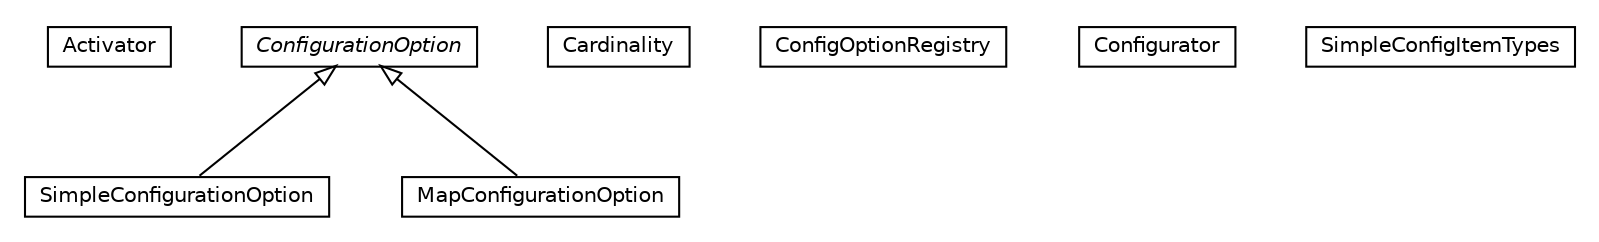 #!/usr/local/bin/dot
#
# Class diagram 
# Generated by UMLGraph version R5_6-24-gf6e263 (http://www.umlgraph.org/)
#

digraph G {
	edge [fontname="Helvetica",fontsize=10,labelfontname="Helvetica",labelfontsize=10];
	node [fontname="Helvetica",fontsize=10,shape=plaintext];
	nodesep=0.25;
	ranksep=0.5;
	// org.universAAL.ucc.configuration.model.Activator
	c1412532 [label=<<table title="org.universAAL.ucc.configuration.model.Activator" border="0" cellborder="1" cellspacing="0" cellpadding="2" port="p" href="./Activator.html">
		<tr><td><table border="0" cellspacing="0" cellpadding="1">
<tr><td align="center" balign="center"> Activator </td></tr>
		</table></td></tr>
		</table>>, URL="./Activator.html", fontname="Helvetica", fontcolor="black", fontsize=10.0];
	// org.universAAL.ucc.configuration.model.SimpleConfigurationOption
	c1412533 [label=<<table title="org.universAAL.ucc.configuration.model.SimpleConfigurationOption" border="0" cellborder="1" cellspacing="0" cellpadding="2" port="p" href="./SimpleConfigurationOption.html">
		<tr><td><table border="0" cellspacing="0" cellpadding="1">
<tr><td align="center" balign="center"> SimpleConfigurationOption </td></tr>
		</table></td></tr>
		</table>>, URL="./SimpleConfigurationOption.html", fontname="Helvetica", fontcolor="black", fontsize=10.0];
	// org.universAAL.ucc.configuration.model.Cardinality
	c1412534 [label=<<table title="org.universAAL.ucc.configuration.model.Cardinality" border="0" cellborder="1" cellspacing="0" cellpadding="2" port="p" href="./Cardinality.html">
		<tr><td><table border="0" cellspacing="0" cellpadding="1">
<tr><td align="center" balign="center"> Cardinality </td></tr>
		</table></td></tr>
		</table>>, URL="./Cardinality.html", fontname="Helvetica", fontcolor="black", fontsize=10.0];
	// org.universAAL.ucc.configuration.model.MapConfigurationOption
	c1412535 [label=<<table title="org.universAAL.ucc.configuration.model.MapConfigurationOption" border="0" cellborder="1" cellspacing="0" cellpadding="2" port="p" href="./MapConfigurationOption.html">
		<tr><td><table border="0" cellspacing="0" cellpadding="1">
<tr><td align="center" balign="center"> MapConfigurationOption </td></tr>
		</table></td></tr>
		</table>>, URL="./MapConfigurationOption.html", fontname="Helvetica", fontcolor="black", fontsize=10.0];
	// org.universAAL.ucc.configuration.model.ConfigOptionRegistry
	c1412536 [label=<<table title="org.universAAL.ucc.configuration.model.ConfigOptionRegistry" border="0" cellborder="1" cellspacing="0" cellpadding="2" port="p" href="./ConfigOptionRegistry.html">
		<tr><td><table border="0" cellspacing="0" cellpadding="1">
<tr><td align="center" balign="center"> ConfigOptionRegistry </td></tr>
		</table></td></tr>
		</table>>, URL="./ConfigOptionRegistry.html", fontname="Helvetica", fontcolor="black", fontsize=10.0];
	// org.universAAL.ucc.configuration.model.Configurator
	c1412537 [label=<<table title="org.universAAL.ucc.configuration.model.Configurator" border="0" cellborder="1" cellspacing="0" cellpadding="2" port="p" href="./Configurator.html">
		<tr><td><table border="0" cellspacing="0" cellpadding="1">
<tr><td align="center" balign="center"> Configurator </td></tr>
		</table></td></tr>
		</table>>, URL="./Configurator.html", fontname="Helvetica", fontcolor="black", fontsize=10.0];
	// org.universAAL.ucc.configuration.model.SimpleConfigItemTypes
	c1412538 [label=<<table title="org.universAAL.ucc.configuration.model.SimpleConfigItemTypes" border="0" cellborder="1" cellspacing="0" cellpadding="2" port="p" href="./SimpleConfigItemTypes.html">
		<tr><td><table border="0" cellspacing="0" cellpadding="1">
<tr><td align="center" balign="center"> SimpleConfigItemTypes </td></tr>
		</table></td></tr>
		</table>>, URL="./SimpleConfigItemTypes.html", fontname="Helvetica", fontcolor="black", fontsize=10.0];
	// org.universAAL.ucc.configuration.model.ConfigurationOption
	c1412539 [label=<<table title="org.universAAL.ucc.configuration.model.ConfigurationOption" border="0" cellborder="1" cellspacing="0" cellpadding="2" port="p" href="./ConfigurationOption.html">
		<tr><td><table border="0" cellspacing="0" cellpadding="1">
<tr><td align="center" balign="center"><font face="Helvetica-Oblique"> ConfigurationOption </font></td></tr>
		</table></td></tr>
		</table>>, URL="./ConfigurationOption.html", fontname="Helvetica", fontcolor="black", fontsize=10.0];
	//org.universAAL.ucc.configuration.model.SimpleConfigurationOption extends org.universAAL.ucc.configuration.model.ConfigurationOption
	c1412539:p -> c1412533:p [dir=back,arrowtail=empty];
	//org.universAAL.ucc.configuration.model.MapConfigurationOption extends org.universAAL.ucc.configuration.model.ConfigurationOption
	c1412539:p -> c1412535:p [dir=back,arrowtail=empty];
}

